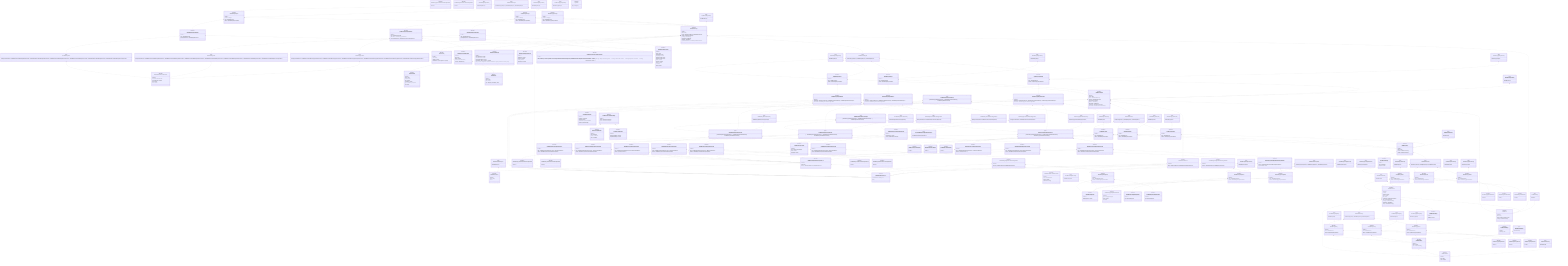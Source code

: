 classDiagram
class JSONDataLabelVAny~T~ {
  <<type>>
  JSONDataLabel#60;T#62;
}
JSONDataLabelVAny~T~ <.. JSONDataLabel~T~


class JSONDataLabel~T~ {
  <<interface>>
  version: 1
  name: string
  unit?: T
}



class JSONBaseDataLabelsGroup~From, T~ {
  <<interface>>
  version: 1
  from: From
  choices: JSONSelectableList#60;JSONDataLabel#60;T#62;#62;
}
JSONBaseDataLabelsGroup~From, T~ <.. JSONSelectableList~T, L~
JSONBaseDataLabelsGroup~From, T~ <.. JSONDataLabel~T~


class JSONBaseDataLabels {
  <<interface>>
  version: 1
  table: JSONSelectableList#60;JSONTableDataLabelsParameters#62;
}
JSONBaseDataLabels <.. JSONSelectableList~T, L~
JSONBaseDataLabels <.. JSONTableDataLabelsParameters


class JSONTableDataLabelsParameters {
  <<interface>>
  version: 1
  from: DataLabelsFrom
  index?: number
  dataLabels: string[]
}



class JSONHeavydynDataLabelsGroup {
  <<type>>
  JSONHeavydynDataLabelsGroups[number]
}
JSONHeavydynDataLabelsGroup <.. JSONHeavydynDataLabelsGroups


class JSONHeavydynDataLabelsGroups {
  <<type>>
  [   JSONHeavydynDropDataLabelsGroup,   JSONHeavydynTestDataLabelsGroup,   JSONHeavydynZoneDataLabelsGroup ]
}
JSONHeavydynDataLabelsGroups <.. JSONHeavydynDropDataLabelsGroup
JSONHeavydynDataLabelsGroups <.. JSONHeavydynTestDataLabelsGroup
JSONHeavydynDataLabelsGroups <.. JSONHeavydynZoneDataLabelsGroup


class JSONHeavydynDropDataLabelsGroup {
  <<interface>>
  version: 1
  base: JSONBaseDataLabelsGroup#60;'Drop', HeavydynUnitsNames#62;
  distinct: JSONHeavydynDropDataLabelsGroupDistinct
}
JSONHeavydynDropDataLabelsGroup <.. JSONBaseDataLabelsGroup~From, T~
JSONHeavydynDropDataLabelsGroup <.. JSONHeavydynDropDataLabelsGroupDistinct


class JSONHeavydynDropDataLabelsGroupDistinct {
  <<interface>>
  version: 1
  indexes: JSONSelectableList#60;JSONHeavydynDropIndex#62;
  sequenceName: string
}
JSONHeavydynDropDataLabelsGroupDistinct <.. JSONSelectableList~T, L~
JSONHeavydynDropDataLabelsGroupDistinct <.. JSONHeavydynDropIndex


class JSONHeavydynTestDataLabelsGroup {
  <<interface>>
  version: 1
  base: JSONBaseDataLabelsGroup#60;'Test', HeavydynUnitsNames#62;
  distinct: #123;     readonly version: 1   #125;
}
JSONHeavydynTestDataLabelsGroup <.. JSONBaseDataLabelsGroup~From, T~


class JSONHeavydynTestDataLabelsGroupDistinct {
  <<interface>>
  version: 1
}



class JSONHeavydynZoneDataLabelsGroup {
  <<interface>>
  version: 1
  base: JSONBaseDataLabelsGroup#60;'Zone', HeavydynUnitsNames#62;
  distinct: JSONHeavydynZoneDataLabelsGroupDistinct
}
JSONHeavydynZoneDataLabelsGroup <.. JSONBaseDataLabelsGroup~From, T~
JSONHeavydynZoneDataLabelsGroup <.. JSONHeavydynZoneDataLabelsGroupDistinct


class JSONHeavydynZoneDataLabelsGroupDistinct {
  <<interface>>
  version: 1
}



class JSONMaxidynDataLabelsGroup {
  <<type>>
  JSONMaxidynDataLabelsGroups[number]
}
JSONMaxidynDataLabelsGroup <.. JSONMaxidynDataLabelsGroups


class JSONMaxidynDataLabelsGroups {
  <<type>>
  [   JSONMaxidynDropDataLabelsGroup,   JSONMaxidynTestDataLabelsGroup,   JSONMaxidynZoneDataLabelsGroup ]
}
JSONMaxidynDataLabelsGroups <.. JSONMaxidynDropDataLabelsGroup
JSONMaxidynDataLabelsGroups <.. JSONMaxidynTestDataLabelsGroup
JSONMaxidynDataLabelsGroups <.. JSONMaxidynZoneDataLabelsGroup


class JSONMaxidynDropDataLabelsGroup {
  <<interface>>
  version: 1
  base: JSONBaseDataLabelsGroup#60;'Drop', MaxidynUnitsNames#62;
  distinct: JSONMaxidynDropDataLabelsGroupDistinct
}
JSONMaxidynDropDataLabelsGroup <.. JSONBaseDataLabelsGroup~From, T~
JSONMaxidynDropDataLabelsGroup <.. JSONMaxidynDropDataLabelsGroupDistinct


class JSONMaxidynDropDataLabelsGroupDistinct {
  <<interface>>
  version: 1
  indexes: JSONSelectableList#60;JSONMaxidynDropIndex#62;
}
JSONMaxidynDropDataLabelsGroupDistinct <.. JSONSelectableList~T, L~
JSONMaxidynDropDataLabelsGroupDistinct <.. JSONMaxidynDropIndex


class JSONMaxidynTestDataLabelsGroup {
  <<interface>>
  version: 1
  base: JSONBaseDataLabelsGroup#60;'Test', MaxidynUnitsNames#62;
  distinct: #123;     readonly version: 1   #125;
}
JSONMaxidynTestDataLabelsGroup <.. JSONBaseDataLabelsGroup~From, T~


class JSONMaxidynTestDataLabelsGroupDistinct {
  <<interface>>
  version: 1
}



class JSONMaxidynZoneDataLabelsGroup {
  <<interface>>
  version: 1
  base: JSONBaseDataLabelsGroup#60;'Zone', MaxidynUnitsNames#62;
  distinct: JSONMaxidynZoneDataLabelsGroupDistinct
}
JSONMaxidynZoneDataLabelsGroup <.. JSONBaseDataLabelsGroup~From, T~
JSONMaxidynZoneDataLabelsGroup <.. JSONMaxidynZoneDataLabelsGroupDistinct


class JSONMaxidynZoneDataLabelsGroupDistinct {
  <<interface>>
  version: 1
}



class JSONMinidynDataLabelsGroup {
  <<type>>
  JSONMinidynDataLabelsGroups[number]
}
JSONMinidynDataLabelsGroup <.. JSONMinidynDataLabelsGroups


class JSONMinidynDataLabelsGroups {
  <<type>>
  [   JSONMinidynDropDataLabelsGroup,   JSONMinidynTestDataLabelsGroup,   JSONMinidynZoneDataLabelsGroup ]
}
JSONMinidynDataLabelsGroups <.. JSONMinidynDropDataLabelsGroup
JSONMinidynDataLabelsGroups <.. JSONMinidynTestDataLabelsGroup
JSONMinidynDataLabelsGroups <.. JSONMinidynZoneDataLabelsGroup


class AnyJSONMinidynDropDataLabelsGroup {
  <<type>>
  JSONMinidynDropDataLabelsGroup
}
AnyJSONMinidynDropDataLabelsGroup <.. JSONMinidynDropDataLabelsGroup


class JSONMinidynDropDataLabelsGroup {
  <<interface>>
  version: 1
  base: JSONBaseDataLabelsGroup#60;'Drop', MinidynUnitsNames#62;
  distinct: JSONMinidynDropDataLabelsGroupDistinct
}
JSONMinidynDropDataLabelsGroup <.. JSONBaseDataLabelsGroup~From, T~
JSONMinidynDropDataLabelsGroup <.. JSONMinidynDropDataLabelsGroupDistinct


class JSONMinidynDropDataLabelsGroupDistinct {
  <<interface>>
  version: 1
  indexes: JSONSelectableList#60;JSONMinidynDropIndex#62;
}
JSONMinidynDropDataLabelsGroupDistinct <.. JSONSelectableList~T, L~
JSONMinidynDropDataLabelsGroupDistinct <.. JSONMinidynDropIndex


class JSONMinidynTestDataLabelsGroup {
  <<interface>>
  version: 1
  base: JSONBaseDataLabelsGroup#60;'Test', MinidynUnitsNames#62;
  distinct: JSONMinidynTestDataLabelsGroupDistinct
}
JSONMinidynTestDataLabelsGroup <.. JSONBaseDataLabelsGroup~From, T~
JSONMinidynTestDataLabelsGroup <.. JSONMinidynTestDataLabelsGroupDistinct


class JSONMinidynTestDataLabelsGroupDistinct {
  <<interface>>
  version: 1
}



class JSONMinidynZoneDataLabelsGroup {
  <<interface>>
  version: 1
  base: JSONBaseDataLabelsGroup#60;'Zone', MinidynUnitsNames#62;
  distinct: JSONMinidynZoneDataLabelsGroupDistinct
}
JSONMinidynZoneDataLabelsGroup <.. JSONBaseDataLabelsGroup~From, T~
JSONMinidynZoneDataLabelsGroup <.. JSONMinidynZoneDataLabelsGroupDistinct


class JSONMinidynZoneDataLabelsGroupDistinct {
  <<interface>>
  version: 1
}



class JSONDataValueVAny {
  <<type>>
  JSONDataValue
}
JSONDataValueVAny <.. JSONDataValue


class JSONDataValue {
  <<interface>>
  version: 1
  label: string
  value: number
}



class JSONBaseDropVAny {
  <<type>>
  JSONBaseDrop
}
JSONBaseDropVAny <.. JSONBaseDrop


class JSONBaseDrop {
  <<interface>>
  version: 1
  index: number
  data: JSONDataValue[]
}
JSONBaseDrop <.. JSONDataValue


class JSONBaseDropIndexVAny {
  <<type>>
  JSONBaseDropIndex
}
JSONBaseDropIndexVAny <.. JSONBaseDropIndex


class JSONBaseDropIndex {
  <<interface>>
  version: 1
  displayedIndex: number
}



class JSONHeavydynDropVAny {
  <<type>>
  JSONHeavydynDrop
}
JSONHeavydynDropVAny <.. JSONHeavydynDrop


class JSONHeavydynDrop {
  <<interface>>
  version: 1
  base: JSONBaseDrop
  distinct: JSONHeavydynDropDistinct
}
JSONHeavydynDrop <.. JSONBaseDrop
JSONHeavydynDrop <.. JSONHeavydynDropDistinct


class JSONHeavydynDropDistinct {
  <<interface>>
  version: 1
}



class JSONHeavydynDropIndexVAny {
  <<type>>
  JSONHeavydynDropIndex
}
JSONHeavydynDropIndexVAny <.. JSONHeavydynDropIndex


class JSONHeavydynDropIndex {
  <<interface>>
  version: 1
  base: JSONBaseDropIndex
  distinct: JSONHeavydynDropIndexDistinct
}
JSONHeavydynDropIndex <.. JSONBaseDropIndex
JSONHeavydynDropIndex <.. JSONHeavydynDropIndexDistinct


class JSONHeavydynDropIndexDistinct {
  <<interface>>
  version: 1
  type: HeavydynDropType
  value: number
  unit: string
}



class JSONMaxidynDropVAny {
  <<type>>
  JSONMaxidynDrop
}
JSONMaxidynDropVAny <.. JSONMaxidynDrop


class JSONMaxidynDrop {
  <<interface>>
  version: 1
  base: JSONBaseDrop
  distinct: JSONMaxidynDropDistinct
}
JSONMaxidynDrop <.. JSONBaseDrop
JSONMaxidynDrop <.. JSONMaxidynDropDistinct


class JSONMaxidynDropDistinct {
  <<interface>>
  version: 1
}



class JSONMaxidynDropIndexVAny {
  <<type>>
  JSONMaxidynDropIndex
}
JSONMaxidynDropIndexVAny <.. JSONMaxidynDropIndex


class JSONMaxidynDropIndex {
  <<interface>>
  version: 1
  base: JSONBaseDropIndex
  distinct: JSONMaxidynDropIndexDistinct
}
JSONMaxidynDropIndex <.. JSONBaseDropIndex
JSONMaxidynDropIndex <.. JSONMaxidynDropIndexDistinct


class JSONMaxidynDropIndexDistinct {
  <<interface>>
  version: 1
  type: MaxidynDropType
}



class JSONMinidynDropVAny {
  <<type>>
  JSONMinidynDrop
}
JSONMinidynDropVAny <.. JSONMinidynDrop


class JSONMinidynDrop {
  <<interface>>
  version: 1
  base: JSONBaseDrop
  distinct: JSONMinidynDropDistinct
}
JSONMinidynDrop <.. JSONBaseDrop
JSONMinidynDrop <.. JSONMinidynDropDistinct


class JSONMinidynDropDistinct {
  <<interface>>
  version: 1
}



class JSONMinidynDropIndexVAny {
  <<type>>
  JSONMinidynDropIndex
}
JSONMinidynDropIndexVAny <.. JSONMinidynDropIndex


class JSONMinidynDropIndex {
  <<interface>>
  version: 1
  base: JSONBaseDropIndex
  distinct: JSONMinidynDropIndexDistinct
}
JSONMinidynDropIndex <.. JSONBaseDropIndex
JSONMinidynDropIndex <.. JSONMinidynDropIndexDistinct


class JSONMinidynDropIndexDistinct {
  <<interface>>
  version: 1
  type: MinidynDropType
}



class JSONMachineDrop {
  <<type>>
  JSONHeavydynDrop | JSONMaxidynDrop | JSONMinidynDrop
}
JSONMachineDrop <.. JSONHeavydynDrop
JSONMachineDrop <.. JSONMaxidynDrop
JSONMachineDrop <.. JSONMinidynDrop


class JSONMachineDropIndex {
  <<type>>
  | JSONHeavydynDropIndex   | JSONMaxidynDropIndex   | JSONMinidynDropIndex
}
JSONMachineDropIndex <.. JSONHeavydynDropIndex
JSONMachineDropIndex <.. JSONMaxidynDropIndex
JSONMachineDropIndex <.. JSONMinidynDropIndex


class JSONFieldVAny {
  <<type>>
  JSONField
}
JSONFieldVAny <.. JSONField


class JSONField {
  <<interface>>
  version: 1
  label: string
  value: boolean | number | string
  settings: JSONFieldSettings
}
JSONField <.. JSONFieldSettings


class JSONFieldSettings {
  <<interface>>
  version: 1
  readOnly?: true
}



class JSONMathUnit~PossibleUnits~ {
  <<interface>>
  version: 1
  currentUnit: PossibleUnits
  currentPrecision: number
  max: number
  min?: number
}



class JSONHeavydynUnits {
  <<type>>
  HeavydynUnitsSkeleton#60;   JSONMathUnit#60;PossibleHeavydynDeflectionUnits#62;,   JSONMathUnit#60;PossibleHeavydynForceUnits#62;,   JSONMathUnit#60;PossibleHeavydynTemperatureUnits#62;,   JSONMathUnit#60;PossibleHeavydynDistanceUnits#62;,   JSONMathUnit#60;PossibleHeavydynTimeUnits#62;,   JSONMathUnit#60;PossibleHeavydynModulusUnits#62; #62;
}
JSONHeavydynUnits <.. JSONMathUnit~PossibleUnits~


class JSONMaxidynUnits {
  <<type>>
  MaxidynUnitsSkeleton#60;   JSONMathUnit#60;PossibleMaxidynModulusUnits#62;,   JSONMathUnit#60;PossibleMaxidynStiffnessUnits#62;,   JSONMathUnit#60;PossibleMaxidynDeflectionUnits#62;,   JSONMathUnit#60;PossibleMaxidynForceUnits#62;,   JSONMathUnit#60;PossibleMaxidynDistanceUnits#62;,   JSONMathUnit#60;PossibleMaxidynTimeUnits#62;,   JSONMathUnit#60;PossibleMaxidynPercentageUnits#62; #62;
}
JSONMaxidynUnits <.. JSONMathUnit~PossibleUnits~


class JSONMinidynUnits {
  <<type>>
  MinidynUnitsSkeleton#60;   JSONMathUnit#60;PossibleMinidynModulusUnits#62;,   JSONMathUnit#60;PossibleMinidynStiffnessUnits#62;,   JSONMathUnit#60;PossibleMinidynDeflectionUnits#62;,   JSONMathUnit#60;PossibleMinidynForceUnits#62;,   JSONMathUnit#60;PossibleMinidynTimeUnits#62;,   JSONMathUnit#60;PossibleMinidynPercentageUnits#62; #62;
}
JSONMinidynUnits <.. JSONMathUnit~PossibleUnits~


class JSONOverlay {
  <<interface>>
  version: 1
  name: string
  opacity?: number
  coordinates?: #123;     nw: LngLat     se: LngLat   #125;
}



class JSONBasePointVAny {
  <<type>>
  JSONBasePoint
}
JSONBasePointVAny <.. JSONBasePoint


class JSONBasePoint {
  <<interface>>
  version: 1
  id: string
  number: number
  index: number
  date: string
  coordinates: mapboxgl.LngLatLike
  data: JSONDataValue[]
  settings: JSONPointSettings
  information: JSONField[]
  drops: JSONMachineDrop[]
}
JSONBasePoint <.. JSONDataValue
JSONBasePoint <.. JSONPointSettings
JSONBasePoint <.. JSONField
JSONBasePoint <.. JSONMachineDrop


class JSONPointSettings {
  <<interface>>
  version: 1
  isVisible: boolean
}



class JSONHeavydynPointVAny {
  <<type>>
  JSONHeavydynPoint
}
JSONHeavydynPointVAny <.. JSONHeavydynPoint


class JSONHeavydynPoint {
  <<interface>>
  version: 1
  base: JSONBasePoint
  distinct: JSONHeavydynPointDistinct
}
JSONHeavydynPoint <.. JSONBasePoint
JSONHeavydynPoint <.. JSONHeavydynPointDistinct


class JSONHeavydynPointDistinct {
  <<interface>>
  version: 1
}



class JSONMaxidynPointVAny {
  <<type>>
  JSONMaxidynPoint
}
JSONMaxidynPointVAny <.. JSONMaxidynPoint


class JSONMaxidynPoint {
  <<interface>>
  version: 1
  base: JSONBasePoint
  distinct: JSONMaxidynPointDistinct
}
JSONMaxidynPoint <.. JSONBasePoint
JSONMaxidynPoint <.. JSONMaxidynPointDistinct


class JSONMaxidynPointDistinct {
  <<interface>>
  version: 1
}



class JSONMinidynPointVAny {
  <<type>>
  JSONMinidynPoint
}
JSONMinidynPointVAny <.. JSONMinidynPoint


class JSONMinidynPoint {
  <<interface>>
  version: 1
  base: JSONBasePoint
  distinct: JSONMinidynPointDistinct
}
JSONMinidynPoint <.. JSONBasePoint
JSONMinidynPoint <.. JSONMinidynPointDistinct


class JSONMinidynPointDistinct {
  <<interface>>
  version: 1
}



class JSONMachinePoint {
  <<type>>
  JSONHeavydynPoint | JSONMaxidynPoint | JSONMinidynPoint
}
JSONMachinePoint <.. JSONHeavydynPoint
JSONMachinePoint <.. JSONMaxidynPoint
JSONMachinePoint <.. JSONMinidynPoint


class JSONBaseProjectVAny {
  <<type>>
  JSONBaseProject
}
JSONBaseProjectVAny <.. JSONBaseProject


class JSONBaseProject {
  <<interface>>
  version: 1
  name: string
  reports: JSONSelectableList#60;JSONMachineReport#62;
  settings: JSONProjectSettings
  overlays: JSONOverlay[]
  information: JSONField[]
  hardware: JSONField[]
  acquisitionParameters: JSONAcquisitionParameters
}
JSONBaseProject <.. JSONSelectableList~T, L~
JSONBaseProject <.. JSONMachineReport
JSONBaseProject <.. JSONProjectSettings
JSONBaseProject <.. JSONOverlay
JSONBaseProject <.. JSONField
JSONBaseProject <.. JSONAcquisitionParameters


class JSONProjectSettings {
  <<interface>>
  version: 1
  arePointsVisible: boolean
  arePointsLinked: boolean
  areOverlaysVisible: boolean
  pointsState: 'value' | 'number' | 'nothing'
  map: #123;     version: 1     styleIndex: number     coordinates: LngLat | null     zoom: number | null   #125;
}



class JSONAcquisitionParameters {
  <<interface>>
  version: 1
  nbSamples: number
  frequency: number
  preTrig: number
  smoothing?: boolean
}



class JSONHeavydynProjectVAny {
  <<type>>
  JSONHeavydynProject
}
JSONHeavydynProjectVAny <.. JSONHeavydynProject


class JSONHeavydynProject {
  <<interface>>
  version: 1
  machine: 'Heavydyn'
  base: JSONBaseProject
  distinct: JSONHeavydynProjectDistinct
}
JSONHeavydynProject <.. JSONBaseProject
JSONHeavydynProject <.. JSONHeavydynProjectDistinct


class JSONHeavydynProjectDistinct {
  <<interface>>
  version: 1
  units: JSONHeavydynUnits
  calibrations: JSONHeavydynCalibrations
  correctionParameters: JSONHeavydynCorrectionParameters
}
JSONHeavydynProjectDistinct <.. JSONHeavydynUnits
JSONHeavydynProjectDistinct <.. JSONHeavydynCalibrations
JSONHeavydynProjectDistinct <.. JSONHeavydynCorrectionParameters


class JSONHeavydynCalibrations {
  <<interface>>
  version: 1
  date: string
  dPlate: number
  channels: JSONChannel[]
  sensors: JSONSensor[]
}
JSONHeavydynCalibrations <.. JSONChannel
JSONHeavydynCalibrations <.. JSONSensor


class JSONChannel {
  <<interface>>
  version: 1
  name: string
  position: string
  gain: number
  acquisition: number
  type: 'LoadCell' | 'Geophone'
  v0: number
}



class JSONSensor {
  <<interface>>
  version: 1
  name: string
  gain: number
  type: 'AirTemp' | 'SurfTemp' | 'Dmi'
}



class JSONHeavydynCorrectionParameters {
  <<interface>>
  version: 1
  load: #123;     readonly version: 1     readonly active: boolean     readonly loadReferenceSource: LoadReferenceSourceValue     readonly customValue: number   #125;
  temperature: #123;     readonly version: 1     readonly active: boolean     readonly temperatureFromSource: TemperatureFromSourceValue     readonly average: TemperatureAverageValue     readonly customValue: number     readonly temperatureTo: number     readonly structureType: number   #125;
}



class JSONMaxidynProjectVAny {
  <<type>>
  JSONMaxidynProject
}
JSONMaxidynProjectVAny <.. JSONMaxidynProject


class JSONMaxidynProject {
  <<interface>>
  version: 1
  machine: 'Maxidyn'
  base: JSONBaseProject
  distinct: JSONMaxidynProjectDistinct
}
JSONMaxidynProject <.. JSONBaseProject
JSONMaxidynProject <.. JSONMaxidynProjectDistinct


class JSONMaxidynProjectDistinct {
  <<interface>>
  version: 1
  units: JSONMaxidynUnits
  bearingParameters: JSONBearingParameters
}
JSONMaxidynProjectDistinct <.. JSONMaxidynUnits
JSONMaxidynProjectDistinct <.. JSONBearingParameters


class JSONMinidynProjectVAny {
  <<type>>
  JSONMinidynProject
}
JSONMinidynProjectVAny <.. JSONMinidynProject


class JSONMinidynProject {
  <<interface>>
  version: 1
  machine: 'Minidyn'
  base: JSONBaseProject
  distinct: JSONMinidynProjectDistinct
}
JSONMinidynProject <.. JSONBaseProject
JSONMinidynProject <.. JSONMinidynProjectDistinct


class JSONMinidynProjectDistinct {
  <<interface>>
  version: 1
  units: JSONMinidynUnits
  bearingParameters: JSONBearingParameters
}
JSONMinidynProjectDistinct <.. JSONMinidynUnits
JSONMinidynProjectDistinct <.. JSONBearingParameters


class JSONMachineProject {
  <<type>>
  | JSONHeavydynProject   | JSONMaxidynProject   | JSONMinidynProject
}
JSONMachineProject <.. JSONHeavydynProject
JSONMachineProject <.. JSONMaxidynProject
JSONMachineProject <.. JSONMinidynProject


class JSONBearingParameters {
  <<interface>>
  version: 1
  name: string
  algoBearing: string
  hasQuality: boolean
  algoProcessing1: string
  algoProcessing2: string
  dPlate: number
  cPoisson: number
  fForme: number
  k: number
  alpha: number
}



class JSONBaseReportVAny {
  <<type>>
  JSONBaseReport
}
JSONBaseReportVAny <.. JSONBaseReport


class JSONBaseReport {
  <<interface>>
  version: 1
  name: string
  zones: JSONMachineZone[]
  settings: JSONReportSettings
  screenshots: number[]
  platform: JSONField[]
  information: JSONField[]
  dataLabels: JSONBaseDataLabels
  thresholds: JSONBaseThresholdsSettings
}
JSONBaseReport <.. JSONMachineZone
JSONBaseReport <.. JSONReportSettings
JSONBaseReport <.. JSONField
JSONBaseReport <.. JSONBaseDataLabels
JSONBaseReport <.. JSONBaseThresholdsSettings


class JSONBaseThresholdsSettings {
  <<interface>>
  version: 1
  colors: JSONThresholdColors
  inputs: JSONThresholdInputs
}
JSONBaseThresholdsSettings <.. JSONThresholdColors
JSONBaseThresholdsSettings <.. JSONThresholdInputs


class JSONThresholdColors {
  <<interface>>
  version: 1
  low: ColorName
  middle: ColorName
  high: ColorName
}



class JSONThresholdInputs {
  <<interface>>
  version: 1
  isRequiredARange: boolean
  isOptionalARange: boolean
}



class JSONReportSettings {
  <<interface>>
  version: 1
  iconName: IconName
  isVisible: boolean
  colorization: ReportColorization
  groupBy: ReportGroupBy
}



class JSONHeavydynReportVAny {
  <<type>>
  JSONHeavydynReport
}
JSONHeavydynReportVAny <.. JSONHeavydynReport


class JSONHeavydynReport {
  <<interface>>
  version: 1
  base: JSONBaseReport
  distinct: JSONHeavydynReportDistinct
}
JSONHeavydynReport <.. JSONBaseReport
JSONHeavydynReport <.. JSONHeavydynReportDistinct


class JSONHeavydynReportDistinct {
  <<interface>>
  version: 1
  dataLabels: JSONSelectableList#60;     JSONHeavydynDataLabelsGroup,     JSONHeavydynDataLabelsGroups   #62;
  thresholds: JSONHeavydynThresholdsConfigurations
}
JSONHeavydynReportDistinct <.. JSONSelectableList~T, L~
JSONHeavydynReportDistinct <.. JSONHeavydynDataLabelsGroup
JSONHeavydynReportDistinct <.. JSONHeavydynDataLabelsGroups
JSONHeavydynReportDistinct <.. JSONHeavydynThresholdsConfigurations


class JSONHeavydynThresholdsConfigurations {
  <<type>>
  HeavydynUnitsSkeleton#60;JSONDistinctThresholdsConfiguration#62;
}
JSONHeavydynThresholdsConfigurations <.. JSONDistinctThresholdsConfiguration


class JSONMaxidynReportVAny {
  <<type>>
  JSONMaxidynReport
}
JSONMaxidynReportVAny <.. JSONMaxidynReport


class JSONMaxidynReport {
  <<interface>>
  version: 1
  base: JSONBaseReport
  distinct: JSONMaxidynReportDistinct
}
JSONMaxidynReport <.. JSONBaseReport
JSONMaxidynReport <.. JSONMaxidynReportDistinct


class JSONMaxidynReportDistinct {
  <<interface>>
  version: 1
  dataLabels: JSONSelectableList#60;     JSONMaxidynDataLabelsGroup,     JSONMaxidynDataLabelsGroups   #62;
  thresholds: JSONMaxidynThresholdsConfigurations
}
JSONMaxidynReportDistinct <.. JSONSelectableList~T, L~
JSONMaxidynReportDistinct <.. JSONMaxidynDataLabelsGroup
JSONMaxidynReportDistinct <.. JSONMaxidynDataLabelsGroups
JSONMaxidynReportDistinct <.. JSONMaxidynThresholdsConfigurations


class JSONMaxidynThresholdsConfigurations {
  <<type>>
  MaxidynUnitsSkeleton#60;JSONDistinctThresholdsConfiguration#62;
}
JSONMaxidynThresholdsConfigurations <.. JSONDistinctThresholdsConfiguration


class JSONMinidynReportVAny {
  <<type>>
  JSONMinidynReport
}
JSONMinidynReportVAny <.. JSONMinidynReport


class JSONMinidynReport {
  <<interface>>
  version: 1
  base: JSONBaseReport
  distinct: JSONMinidynReportDistinct
}
JSONMinidynReport <.. JSONBaseReport
JSONMinidynReport <.. JSONMinidynReportDistinct


class JSONMinidynReportDistinct {
  <<interface>>
  version: 1
  dataLabels: JSONSelectableList#60;     JSONMinidynDataLabelsGroup,     JSONMinidynDataLabelsGroups   #62;
  thresholds: JSONMinidynThresholdsConfigurations
}
JSONMinidynReportDistinct <.. JSONSelectableList~T, L~
JSONMinidynReportDistinct <.. JSONMinidynDataLabelsGroup
JSONMinidynReportDistinct <.. JSONMinidynDataLabelsGroups
JSONMinidynReportDistinct <.. JSONMinidynThresholdsConfigurations


class JSONMinidynThresholdsConfigurations {
  <<type>>
  MinidynUnitsSkeleton#60;JSONDistinctThresholdsConfiguration#62;
}
JSONMinidynThresholdsConfigurations <.. JSONDistinctThresholdsConfiguration


class JSONMachineReport {
  <<type>>
  | JSONHeavydynReport   | JSONMaxidynReport   | JSONMinidynReport
}
JSONMachineReport <.. JSONHeavydynReport
JSONMachineReport <.. JSONMaxidynReport
JSONMachineReport <.. JSONMinidynReport


class JSONMachineDataLabelsGroup {
  <<type>>
  | JSONHeavydynDataLabelsGroup   | JSONMaxidynDataLabelsGroup   | JSONMinidynDataLabelsGroup
}
JSONMachineDataLabelsGroup <.. JSONHeavydynDataLabelsGroup
JSONMachineDataLabelsGroup <.. JSONMaxidynDataLabelsGroup
JSONMachineDataLabelsGroup <.. JSONMinidynDataLabelsGroup


class JSONMachineDataLabelsGroups {
  <<type>>
  | JSONHeavydynDataLabelsGroups   | JSONMaxidynDataLabelsGroups   | JSONMinidynDataLabelsGroups
}
JSONMachineDataLabelsGroups <.. JSONHeavydynDataLabelsGroups
JSONMachineDataLabelsGroups <.. JSONMaxidynDataLabelsGroups
JSONMachineDataLabelsGroups <.. JSONMinidynDataLabelsGroups


class JSONCustomThreshold {
  <<interface>>
  version: 1
  type: CustomThresholdType
  value: number
  valueHigh: number
}



class JSONDistinctThresholdsConfiguration {
  <<interface>>
  version: 1
  selectedIndex: number
  custom: JSONCustomThreshold
}
JSONDistinctThresholdsConfiguration <.. JSONCustomThreshold


class JSONBaseZoneVAny {
  <<type>>
  JSONBaseZone
}
JSONBaseZoneVAny <.. JSONBaseZone


class JSONBaseZone {
  <<interface>>
  version: 1
  name: string
  points: JSONMachinePoint[]
  settings: JSONZoneSettings
}
JSONBaseZone <.. JSONMachinePoint
JSONBaseZone <.. JSONZoneSettings


class JSONZoneSettings {
  <<interface>>
  version: 1
  color: ColorName
  isVisible: boolean
}



class JSONHeavydynZoneVAny {
  <<type>>
  JSONHeavydynZone
}
JSONHeavydynZoneVAny <.. JSONHeavydynZone


class JSONHeavydynZone {
  <<interface>>
  version: 1
  base: JSONBaseZone
  distinct: JSONHeavydynZoneDistinct
}
JSONHeavydynZone <.. JSONBaseZone
JSONHeavydynZone <.. JSONHeavydynZoneDistinct


class JSONHeavydynZoneDistinct {
  <<interface>>
  version: 1
}



class JSONMaxidynZoneVAny {
  <<type>>
  JSONMaxidynZone
}
JSONMaxidynZoneVAny <.. JSONMaxidynZone


class JSONMaxidynZone {
  <<interface>>
  version: 1
  base: JSONBaseZone
  distinct: JSONMaxidynZoneDistinct
}
JSONMaxidynZone <.. JSONBaseZone
JSONMaxidynZone <.. JSONMaxidynZoneDistinct


class JSONMaxidynZoneDistinct {
  <<interface>>
  version: 1
}



class JSONMinidynZoneVAny {
  <<type>>
  JSONMinidynZone
}
JSONMinidynZoneVAny <.. JSONMinidynZone


class JSONMinidynZone {
  <<interface>>
  version: 1
  base: JSONBaseZone
  distinct: JSONMinidynZoneDistinct
}
JSONMinidynZone <.. JSONBaseZone
JSONMinidynZone <.. JSONMinidynZoneDistinct


class JSONMinidynZoneDistinct {
  <<interface>>
  version: 1
}



class JSONMachineZone {
  <<type>>
  JSONHeavydynZone | JSONMaxidynZone | JSONMinidynZone
}
JSONMachineZone <.. JSONHeavydynZone
JSONMachineZone <.. JSONMaxidynZone
JSONMachineZone <.. JSONMinidynZone


class JSONSelectableList~T, L~ {
  <<interface>>
  selectedIndex: number | null
  list: L
}



class AnyJSON {
  <<interface>>
  [key: string]: any
}